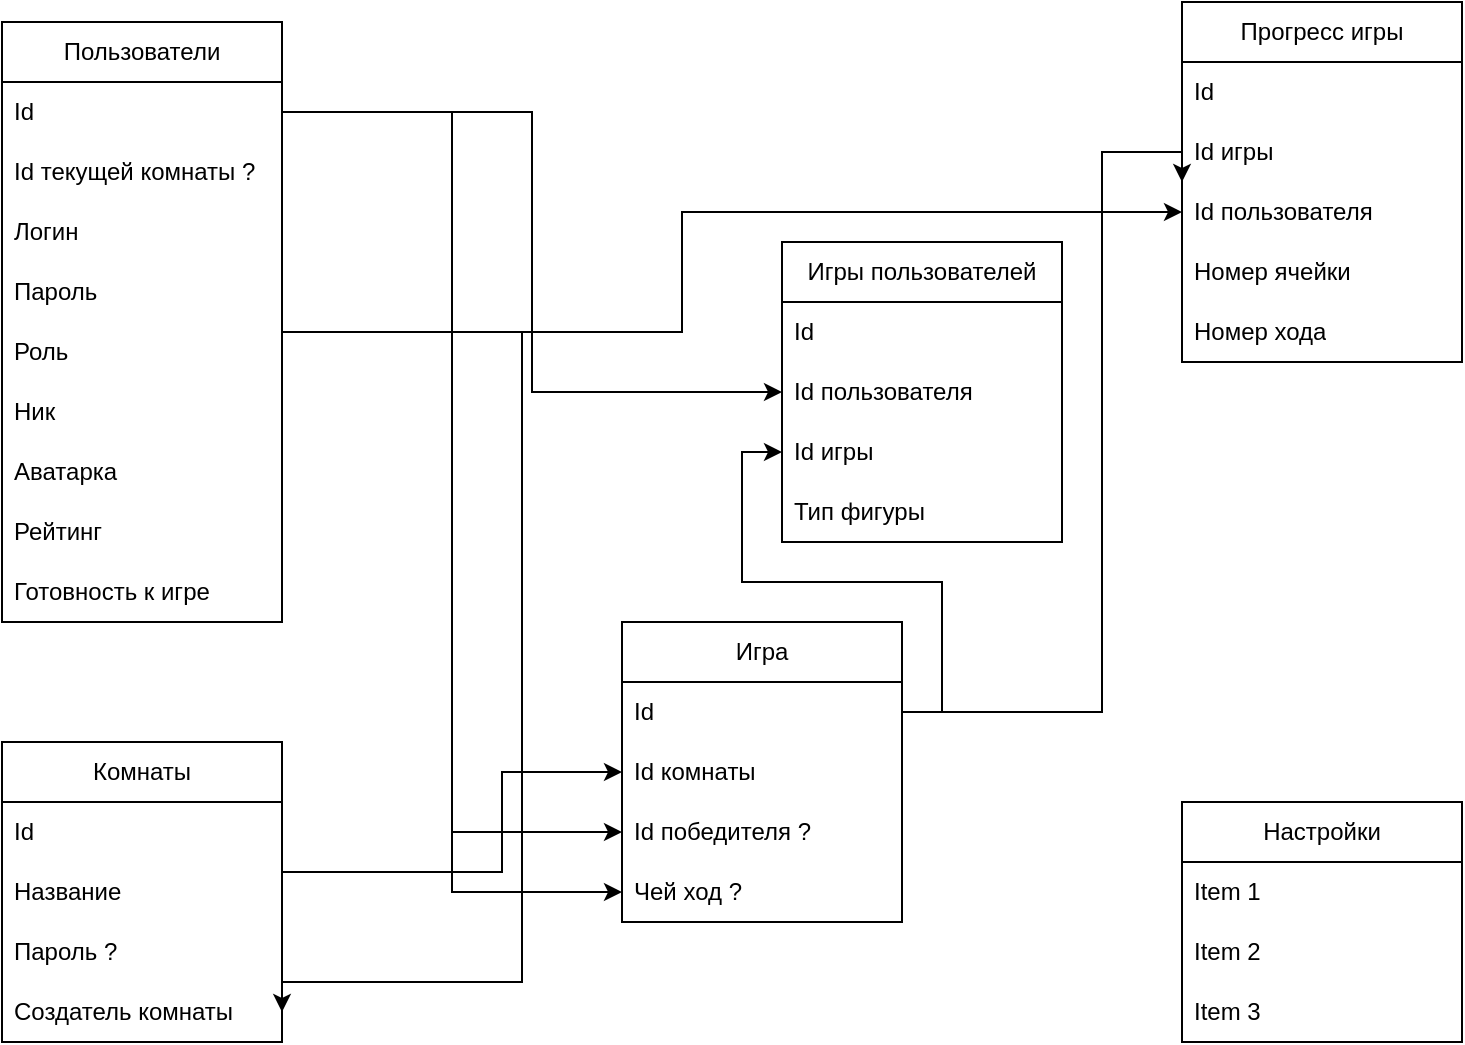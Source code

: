 <mxfile version="21.4.0" type="device">
  <diagram name="Страница 1" id="2HyB5bWjMKJTuaFdDU-k">
    <mxGraphModel dx="1434" dy="756" grid="1" gridSize="10" guides="1" tooltips="1" connect="1" arrows="1" fold="1" page="1" pageScale="1" pageWidth="827" pageHeight="1169" math="0" shadow="0">
      <root>
        <mxCell id="0" />
        <mxCell id="1" parent="0" />
        <mxCell id="Yr09q9JLZYFVFXo1cezQ-2" value="Пользователи" style="swimlane;fontStyle=0;childLayout=stackLayout;horizontal=1;startSize=30;horizontalStack=0;resizeParent=1;resizeParentMax=0;resizeLast=0;collapsible=1;marginBottom=0;whiteSpace=wrap;html=1;" parent="1" vertex="1">
          <mxGeometry x="50" y="50" width="140" height="300" as="geometry" />
        </mxCell>
        <mxCell id="Yr09q9JLZYFVFXo1cezQ-3" value="Id" style="text;strokeColor=none;fillColor=none;align=left;verticalAlign=middle;spacingLeft=4;spacingRight=4;overflow=hidden;points=[[0,0.5],[1,0.5]];portConstraint=eastwest;rotatable=0;whiteSpace=wrap;html=1;" parent="Yr09q9JLZYFVFXo1cezQ-2" vertex="1">
          <mxGeometry y="30" width="140" height="30" as="geometry" />
        </mxCell>
        <mxCell id="83xq-dsGgbjbV9ssaVWZ-3" value="Id текущей комнаты ?" style="text;strokeColor=none;fillColor=none;align=left;verticalAlign=middle;spacingLeft=4;spacingRight=4;overflow=hidden;points=[[0,0.5],[1,0.5]];portConstraint=eastwest;rotatable=0;whiteSpace=wrap;html=1;" parent="Yr09q9JLZYFVFXo1cezQ-2" vertex="1">
          <mxGeometry y="60" width="140" height="30" as="geometry" />
        </mxCell>
        <mxCell id="Yr09q9JLZYFVFXo1cezQ-4" value="Логин" style="text;strokeColor=none;fillColor=none;align=left;verticalAlign=middle;spacingLeft=4;spacingRight=4;overflow=hidden;points=[[0,0.5],[1,0.5]];portConstraint=eastwest;rotatable=0;whiteSpace=wrap;html=1;" parent="Yr09q9JLZYFVFXo1cezQ-2" vertex="1">
          <mxGeometry y="90" width="140" height="30" as="geometry" />
        </mxCell>
        <mxCell id="Yr09q9JLZYFVFXo1cezQ-5" value="Пароль" style="text;strokeColor=none;fillColor=none;align=left;verticalAlign=middle;spacingLeft=4;spacingRight=4;overflow=hidden;points=[[0,0.5],[1,0.5]];portConstraint=eastwest;rotatable=0;whiteSpace=wrap;html=1;" parent="Yr09q9JLZYFVFXo1cezQ-2" vertex="1">
          <mxGeometry y="120" width="140" height="30" as="geometry" />
        </mxCell>
        <mxCell id="Yr09q9JLZYFVFXo1cezQ-7" value="Роль" style="text;strokeColor=none;fillColor=none;align=left;verticalAlign=middle;spacingLeft=4;spacingRight=4;overflow=hidden;points=[[0,0.5],[1,0.5]];portConstraint=eastwest;rotatable=0;whiteSpace=wrap;html=1;" parent="Yr09q9JLZYFVFXo1cezQ-2" vertex="1">
          <mxGeometry y="150" width="140" height="30" as="geometry" />
        </mxCell>
        <mxCell id="Yr09q9JLZYFVFXo1cezQ-9" value="Ник" style="text;strokeColor=none;fillColor=none;align=left;verticalAlign=middle;spacingLeft=4;spacingRight=4;overflow=hidden;points=[[0,0.5],[1,0.5]];portConstraint=eastwest;rotatable=0;whiteSpace=wrap;html=1;" parent="Yr09q9JLZYFVFXo1cezQ-2" vertex="1">
          <mxGeometry y="180" width="140" height="30" as="geometry" />
        </mxCell>
        <mxCell id="Yr09q9JLZYFVFXo1cezQ-8" value="Аватарка" style="text;strokeColor=none;fillColor=none;align=left;verticalAlign=middle;spacingLeft=4;spacingRight=4;overflow=hidden;points=[[0,0.5],[1,0.5]];portConstraint=eastwest;rotatable=0;whiteSpace=wrap;html=1;" parent="Yr09q9JLZYFVFXo1cezQ-2" vertex="1">
          <mxGeometry y="210" width="140" height="30" as="geometry" />
        </mxCell>
        <mxCell id="83xq-dsGgbjbV9ssaVWZ-8" value="Рейтинг" style="text;strokeColor=none;fillColor=none;align=left;verticalAlign=middle;spacingLeft=4;spacingRight=4;overflow=hidden;points=[[0,0.5],[1,0.5]];portConstraint=eastwest;rotatable=0;whiteSpace=wrap;html=1;" parent="Yr09q9JLZYFVFXo1cezQ-2" vertex="1">
          <mxGeometry y="240" width="140" height="30" as="geometry" />
        </mxCell>
        <mxCell id="Yr09q9JLZYFVFXo1cezQ-10" value="Готовность к игре" style="text;strokeColor=none;fillColor=none;align=left;verticalAlign=middle;spacingLeft=4;spacingRight=4;overflow=hidden;points=[[0,0.5],[1,0.5]];portConstraint=eastwest;rotatable=0;whiteSpace=wrap;html=1;" parent="Yr09q9JLZYFVFXo1cezQ-2" vertex="1">
          <mxGeometry y="270" width="140" height="30" as="geometry" />
        </mxCell>
        <mxCell id="Yr09q9JLZYFVFXo1cezQ-12" value="Комнаты" style="swimlane;fontStyle=0;childLayout=stackLayout;horizontal=1;startSize=30;horizontalStack=0;resizeParent=1;resizeParentMax=0;resizeLast=0;collapsible=1;marginBottom=0;whiteSpace=wrap;html=1;" parent="1" vertex="1">
          <mxGeometry x="50" y="410" width="140" height="150" as="geometry" />
        </mxCell>
        <mxCell id="Yr09q9JLZYFVFXo1cezQ-13" value="Id" style="text;strokeColor=none;fillColor=none;align=left;verticalAlign=middle;spacingLeft=4;spacingRight=4;overflow=hidden;points=[[0,0.5],[1,0.5]];portConstraint=eastwest;rotatable=0;whiteSpace=wrap;html=1;" parent="Yr09q9JLZYFVFXo1cezQ-12" vertex="1">
          <mxGeometry y="30" width="140" height="30" as="geometry" />
        </mxCell>
        <mxCell id="Yr09q9JLZYFVFXo1cezQ-14" value="Название" style="text;strokeColor=none;fillColor=none;align=left;verticalAlign=middle;spacingLeft=4;spacingRight=4;overflow=hidden;points=[[0,0.5],[1,0.5]];portConstraint=eastwest;rotatable=0;whiteSpace=wrap;html=1;" parent="Yr09q9JLZYFVFXo1cezQ-12" vertex="1">
          <mxGeometry y="60" width="140" height="30" as="geometry" />
        </mxCell>
        <mxCell id="Yr09q9JLZYFVFXo1cezQ-15" value="Пароль ?" style="text;strokeColor=none;fillColor=none;align=left;verticalAlign=middle;spacingLeft=4;spacingRight=4;overflow=hidden;points=[[0,0.5],[1,0.5]];portConstraint=eastwest;rotatable=0;whiteSpace=wrap;html=1;" parent="Yr09q9JLZYFVFXo1cezQ-12" vertex="1">
          <mxGeometry y="90" width="140" height="30" as="geometry" />
        </mxCell>
        <mxCell id="83xq-dsGgbjbV9ssaVWZ-1" value="Создатель комнаты" style="text;strokeColor=none;fillColor=none;align=left;verticalAlign=middle;spacingLeft=4;spacingRight=4;overflow=hidden;points=[[0,0.5],[1,0.5]];portConstraint=eastwest;rotatable=0;whiteSpace=wrap;html=1;" parent="Yr09q9JLZYFVFXo1cezQ-12" vertex="1">
          <mxGeometry y="120" width="140" height="30" as="geometry" />
        </mxCell>
        <mxCell id="Yr09q9JLZYFVFXo1cezQ-16" value="Игра" style="swimlane;fontStyle=0;childLayout=stackLayout;horizontal=1;startSize=30;horizontalStack=0;resizeParent=1;resizeParentMax=0;resizeLast=0;collapsible=1;marginBottom=0;whiteSpace=wrap;html=1;" parent="1" vertex="1">
          <mxGeometry x="360" y="350" width="140" height="150" as="geometry" />
        </mxCell>
        <mxCell id="Yr09q9JLZYFVFXo1cezQ-17" value="Id" style="text;strokeColor=none;fillColor=none;align=left;verticalAlign=middle;spacingLeft=4;spacingRight=4;overflow=hidden;points=[[0,0.5],[1,0.5]];portConstraint=eastwest;rotatable=0;whiteSpace=wrap;html=1;" parent="Yr09q9JLZYFVFXo1cezQ-16" vertex="1">
          <mxGeometry y="30" width="140" height="30" as="geometry" />
        </mxCell>
        <mxCell id="Yr09q9JLZYFVFXo1cezQ-18" value="Id комнаты" style="text;strokeColor=none;fillColor=none;align=left;verticalAlign=middle;spacingLeft=4;spacingRight=4;overflow=hidden;points=[[0,0.5],[1,0.5]];portConstraint=eastwest;rotatable=0;whiteSpace=wrap;html=1;" parent="Yr09q9JLZYFVFXo1cezQ-16" vertex="1">
          <mxGeometry y="60" width="140" height="30" as="geometry" />
        </mxCell>
        <mxCell id="Yr09q9JLZYFVFXo1cezQ-19" value="Id победителя ?" style="text;strokeColor=none;fillColor=none;align=left;verticalAlign=middle;spacingLeft=4;spacingRight=4;overflow=hidden;points=[[0,0.5],[1,0.5]];portConstraint=eastwest;rotatable=0;whiteSpace=wrap;html=1;" parent="Yr09q9JLZYFVFXo1cezQ-16" vertex="1">
          <mxGeometry y="90" width="140" height="30" as="geometry" />
        </mxCell>
        <mxCell id="Yr09q9JLZYFVFXo1cezQ-20" value="Чей ход ?" style="text;strokeColor=none;fillColor=none;align=left;verticalAlign=middle;spacingLeft=4;spacingRight=4;overflow=hidden;points=[[0,0.5],[1,0.5]];portConstraint=eastwest;rotatable=0;whiteSpace=wrap;html=1;" parent="Yr09q9JLZYFVFXo1cezQ-16" vertex="1">
          <mxGeometry y="120" width="140" height="30" as="geometry" />
        </mxCell>
        <mxCell id="Yr09q9JLZYFVFXo1cezQ-22" value="Игры пользователей" style="swimlane;fontStyle=0;childLayout=stackLayout;horizontal=1;startSize=30;horizontalStack=0;resizeParent=1;resizeParentMax=0;resizeLast=0;collapsible=1;marginBottom=0;whiteSpace=wrap;html=1;" parent="1" vertex="1">
          <mxGeometry x="440" y="160" width="140" height="150" as="geometry" />
        </mxCell>
        <mxCell id="DETZDca7n7n87z2UQTRc-2" value="Id" style="text;strokeColor=none;fillColor=none;align=left;verticalAlign=middle;spacingLeft=4;spacingRight=4;overflow=hidden;points=[[0,0.5],[1,0.5]];portConstraint=eastwest;rotatable=0;whiteSpace=wrap;html=1;" vertex="1" parent="Yr09q9JLZYFVFXo1cezQ-22">
          <mxGeometry y="30" width="140" height="30" as="geometry" />
        </mxCell>
        <mxCell id="Yr09q9JLZYFVFXo1cezQ-23" value="Id пользователя" style="text;strokeColor=none;fillColor=none;align=left;verticalAlign=middle;spacingLeft=4;spacingRight=4;overflow=hidden;points=[[0,0.5],[1,0.5]];portConstraint=eastwest;rotatable=0;whiteSpace=wrap;html=1;" parent="Yr09q9JLZYFVFXo1cezQ-22" vertex="1">
          <mxGeometry y="60" width="140" height="30" as="geometry" />
        </mxCell>
        <mxCell id="Yr09q9JLZYFVFXo1cezQ-24" value="Id игры" style="text;strokeColor=none;fillColor=none;align=left;verticalAlign=middle;spacingLeft=4;spacingRight=4;overflow=hidden;points=[[0,0.5],[1,0.5]];portConstraint=eastwest;rotatable=0;whiteSpace=wrap;html=1;" parent="Yr09q9JLZYFVFXo1cezQ-22" vertex="1">
          <mxGeometry y="90" width="140" height="30" as="geometry" />
        </mxCell>
        <mxCell id="Yr09q9JLZYFVFXo1cezQ-25" value="Тип фигуры" style="text;strokeColor=none;fillColor=none;align=left;verticalAlign=middle;spacingLeft=4;spacingRight=4;overflow=hidden;points=[[0,0.5],[1,0.5]];portConstraint=eastwest;rotatable=0;whiteSpace=wrap;html=1;" parent="Yr09q9JLZYFVFXo1cezQ-22" vertex="1">
          <mxGeometry y="120" width="140" height="30" as="geometry" />
        </mxCell>
        <mxCell id="Yr09q9JLZYFVFXo1cezQ-27" style="edgeStyle=orthogonalEdgeStyle;rounded=0;orthogonalLoop=1;jettySize=auto;html=1;exitX=1;exitY=0.5;exitDx=0;exitDy=0;entryX=0;entryY=0.5;entryDx=0;entryDy=0;" parent="1" source="Yr09q9JLZYFVFXo1cezQ-3" target="Yr09q9JLZYFVFXo1cezQ-23" edge="1">
          <mxGeometry relative="1" as="geometry" />
        </mxCell>
        <mxCell id="Yr09q9JLZYFVFXo1cezQ-28" style="edgeStyle=orthogonalEdgeStyle;rounded=0;orthogonalLoop=1;jettySize=auto;html=1;exitX=1;exitY=0.5;exitDx=0;exitDy=0;entryX=0;entryY=0.5;entryDx=0;entryDy=0;" parent="1" source="Yr09q9JLZYFVFXo1cezQ-3" target="Yr09q9JLZYFVFXo1cezQ-19" edge="1">
          <mxGeometry relative="1" as="geometry" />
        </mxCell>
        <mxCell id="Yr09q9JLZYFVFXo1cezQ-29" style="edgeStyle=orthogonalEdgeStyle;rounded=0;orthogonalLoop=1;jettySize=auto;html=1;exitX=1;exitY=0.5;exitDx=0;exitDy=0;entryX=0;entryY=0.5;entryDx=0;entryDy=0;" parent="1" source="Yr09q9JLZYFVFXo1cezQ-3" target="Yr09q9JLZYFVFXo1cezQ-20" edge="1">
          <mxGeometry relative="1" as="geometry" />
        </mxCell>
        <mxCell id="Yr09q9JLZYFVFXo1cezQ-30" style="edgeStyle=orthogonalEdgeStyle;rounded=0;orthogonalLoop=1;jettySize=auto;html=1;exitX=1;exitY=0.5;exitDx=0;exitDy=0;entryX=0;entryY=0.5;entryDx=0;entryDy=0;" parent="1" source="Yr09q9JLZYFVFXo1cezQ-13" target="Yr09q9JLZYFVFXo1cezQ-18" edge="1">
          <mxGeometry relative="1" as="geometry">
            <Array as="points">
              <mxPoint x="300" y="475" />
              <mxPoint x="300" y="425" />
            </Array>
          </mxGeometry>
        </mxCell>
        <mxCell id="Yr09q9JLZYFVFXo1cezQ-31" style="edgeStyle=orthogonalEdgeStyle;rounded=0;orthogonalLoop=1;jettySize=auto;html=1;exitX=1;exitY=0.5;exitDx=0;exitDy=0;entryX=0;entryY=0.5;entryDx=0;entryDy=0;" parent="1" source="Yr09q9JLZYFVFXo1cezQ-17" target="Yr09q9JLZYFVFXo1cezQ-24" edge="1">
          <mxGeometry relative="1" as="geometry" />
        </mxCell>
        <mxCell id="Yr09q9JLZYFVFXo1cezQ-32" value="Прогресс игры" style="swimlane;fontStyle=0;childLayout=stackLayout;horizontal=1;startSize=30;horizontalStack=0;resizeParent=1;resizeParentMax=0;resizeLast=0;collapsible=1;marginBottom=0;whiteSpace=wrap;html=1;" parent="1" vertex="1">
          <mxGeometry x="640" y="40" width="140" height="180" as="geometry" />
        </mxCell>
        <mxCell id="Yr09q9JLZYFVFXo1cezQ-33" value="Id" style="text;strokeColor=none;fillColor=none;align=left;verticalAlign=middle;spacingLeft=4;spacingRight=4;overflow=hidden;points=[[0,0.5],[1,0.5]];portConstraint=eastwest;rotatable=0;whiteSpace=wrap;html=1;" parent="Yr09q9JLZYFVFXo1cezQ-32" vertex="1">
          <mxGeometry y="30" width="140" height="30" as="geometry" />
        </mxCell>
        <mxCell id="Yr09q9JLZYFVFXo1cezQ-34" value="Id игры" style="text;strokeColor=none;fillColor=none;align=left;verticalAlign=middle;spacingLeft=4;spacingRight=4;overflow=hidden;points=[[0,0.5],[1,0.5]];portConstraint=eastwest;rotatable=0;whiteSpace=wrap;html=1;" parent="Yr09q9JLZYFVFXo1cezQ-32" vertex="1">
          <mxGeometry y="60" width="140" height="30" as="geometry" />
        </mxCell>
        <mxCell id="Yr09q9JLZYFVFXo1cezQ-35" value="Id пользователя" style="text;strokeColor=none;fillColor=none;align=left;verticalAlign=middle;spacingLeft=4;spacingRight=4;overflow=hidden;points=[[0,0.5],[1,0.5]];portConstraint=eastwest;rotatable=0;whiteSpace=wrap;html=1;" parent="Yr09q9JLZYFVFXo1cezQ-32" vertex="1">
          <mxGeometry y="90" width="140" height="30" as="geometry" />
        </mxCell>
        <mxCell id="Yr09q9JLZYFVFXo1cezQ-36" value="Номер ячейки" style="text;strokeColor=none;fillColor=none;align=left;verticalAlign=middle;spacingLeft=4;spacingRight=4;overflow=hidden;points=[[0,0.5],[1,0.5]];portConstraint=eastwest;rotatable=0;whiteSpace=wrap;html=1;" parent="Yr09q9JLZYFVFXo1cezQ-32" vertex="1">
          <mxGeometry y="120" width="140" height="30" as="geometry" />
        </mxCell>
        <mxCell id="DETZDca7n7n87z2UQTRc-1" value="Номер хода" style="text;strokeColor=none;fillColor=none;align=left;verticalAlign=middle;spacingLeft=4;spacingRight=4;overflow=hidden;points=[[0,0.5],[1,0.5]];portConstraint=eastwest;rotatable=0;whiteSpace=wrap;html=1;" vertex="1" parent="Yr09q9JLZYFVFXo1cezQ-32">
          <mxGeometry y="150" width="140" height="30" as="geometry" />
        </mxCell>
        <mxCell id="Yr09q9JLZYFVFXo1cezQ-37" style="edgeStyle=orthogonalEdgeStyle;rounded=0;orthogonalLoop=1;jettySize=auto;html=1;exitX=1;exitY=0.5;exitDx=0;exitDy=0;entryX=0;entryY=0.5;entryDx=0;entryDy=0;" parent="1" source="Yr09q9JLZYFVFXo1cezQ-3" target="Yr09q9JLZYFVFXo1cezQ-35" edge="1">
          <mxGeometry relative="1" as="geometry">
            <Array as="points">
              <mxPoint x="390" y="205" />
              <mxPoint x="390" y="145" />
            </Array>
          </mxGeometry>
        </mxCell>
        <mxCell id="Yr09q9JLZYFVFXo1cezQ-38" style="edgeStyle=orthogonalEdgeStyle;rounded=0;orthogonalLoop=1;jettySize=auto;html=1;exitX=1;exitY=0.5;exitDx=0;exitDy=0;entryX=0;entryY=0.5;entryDx=0;entryDy=0;" parent="1" source="Yr09q9JLZYFVFXo1cezQ-17" target="Yr09q9JLZYFVFXo1cezQ-32" edge="1">
          <mxGeometry relative="1" as="geometry">
            <Array as="points">
              <mxPoint x="600" y="395" />
              <mxPoint x="600" y="115" />
            </Array>
          </mxGeometry>
        </mxCell>
        <mxCell id="Yr09q9JLZYFVFXo1cezQ-39" value="Настройки" style="swimlane;fontStyle=0;childLayout=stackLayout;horizontal=1;startSize=30;horizontalStack=0;resizeParent=1;resizeParentMax=0;resizeLast=0;collapsible=1;marginBottom=0;whiteSpace=wrap;html=1;" parent="1" vertex="1">
          <mxGeometry x="640" y="440" width="140" height="120" as="geometry" />
        </mxCell>
        <mxCell id="Yr09q9JLZYFVFXo1cezQ-40" value="Item 1" style="text;strokeColor=none;fillColor=none;align=left;verticalAlign=middle;spacingLeft=4;spacingRight=4;overflow=hidden;points=[[0,0.5],[1,0.5]];portConstraint=eastwest;rotatable=0;whiteSpace=wrap;html=1;" parent="Yr09q9JLZYFVFXo1cezQ-39" vertex="1">
          <mxGeometry y="30" width="140" height="30" as="geometry" />
        </mxCell>
        <mxCell id="Yr09q9JLZYFVFXo1cezQ-41" value="Item 2" style="text;strokeColor=none;fillColor=none;align=left;verticalAlign=middle;spacingLeft=4;spacingRight=4;overflow=hidden;points=[[0,0.5],[1,0.5]];portConstraint=eastwest;rotatable=0;whiteSpace=wrap;html=1;" parent="Yr09q9JLZYFVFXo1cezQ-39" vertex="1">
          <mxGeometry y="60" width="140" height="30" as="geometry" />
        </mxCell>
        <mxCell id="Yr09q9JLZYFVFXo1cezQ-42" value="Item 3" style="text;strokeColor=none;fillColor=none;align=left;verticalAlign=middle;spacingLeft=4;spacingRight=4;overflow=hidden;points=[[0,0.5],[1,0.5]];portConstraint=eastwest;rotatable=0;whiteSpace=wrap;html=1;" parent="Yr09q9JLZYFVFXo1cezQ-39" vertex="1">
          <mxGeometry y="90" width="140" height="30" as="geometry" />
        </mxCell>
        <mxCell id="83xq-dsGgbjbV9ssaVWZ-2" style="edgeStyle=orthogonalEdgeStyle;rounded=0;orthogonalLoop=1;jettySize=auto;html=1;exitX=1;exitY=0.5;exitDx=0;exitDy=0;entryX=1;entryY=0.5;entryDx=0;entryDy=0;" parent="1" source="Yr09q9JLZYFVFXo1cezQ-3" target="83xq-dsGgbjbV9ssaVWZ-1" edge="1">
          <mxGeometry relative="1" as="geometry">
            <Array as="points">
              <mxPoint x="190" y="205" />
              <mxPoint x="310" y="205" />
              <mxPoint x="310" y="530" />
              <mxPoint x="190" y="530" />
            </Array>
          </mxGeometry>
        </mxCell>
      </root>
    </mxGraphModel>
  </diagram>
</mxfile>

